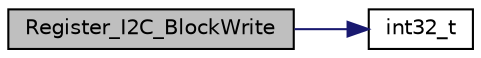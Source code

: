 digraph "Register_I2C_BlockWrite"
{
  edge [fontname="Helvetica",fontsize="10",labelfontname="Helvetica",labelfontsize="10"];
  node [fontname="Helvetica",fontsize="10",shape=record];
  rankdir="LR";
  Node0 [label="Register_I2C_BlockWrite",height=0.2,width=0.4,color="black", fillcolor="grey75", style="filled", fontcolor="black"];
  Node0 -> Node1 [color="midnightblue",fontsize="10",style="solid",fontname="Helvetica"];
  Node1 [label="int32_t",height=0.2,width=0.4,color="black", fillcolor="white", style="filled",URL="$data__format__service_8h.html#a5d7069350a7d7e65686c77a8038f462f",tooltip="The interface function to append the data on the formated stream. "];
}
